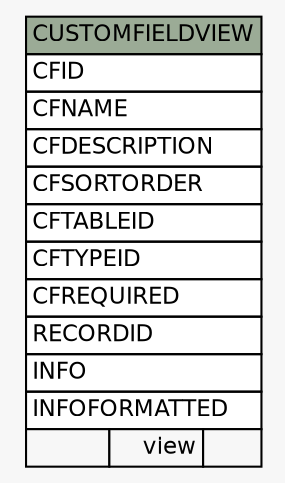 // dot 2.26.3 on Linux 3.5.0-34-generic
// SchemaSpy rev 590
digraph "CUSTOMFIELDVIEW" {
  graph [
    rankdir="RL"
    bgcolor="#f7f7f7"
    nodesep="0.18"
    ranksep="0.46"
    fontname="Helvetica"
    fontsize="11"
  ];
  node [
    fontname="Helvetica"
    fontsize="11"
    shape="plaintext"
  ];
  edge [
    arrowsize="0.8"
  ];
  "CUSTOMFIELDVIEW" [
    label=<
    <TABLE BORDER="0" CELLBORDER="1" CELLSPACING="0" BGCOLOR="#ffffff">
      <TR><TD COLSPAN="3" BGCOLOR="#9bab96" ALIGN="CENTER">CUSTOMFIELDVIEW</TD></TR>
      <TR><TD PORT="CFID" COLSPAN="3" ALIGN="LEFT">CFID</TD></TR>
      <TR><TD PORT="CFNAME" COLSPAN="3" ALIGN="LEFT">CFNAME</TD></TR>
      <TR><TD PORT="CFDESCRIPTION" COLSPAN="3" ALIGN="LEFT">CFDESCRIPTION</TD></TR>
      <TR><TD PORT="CFSORTORDER" COLSPAN="3" ALIGN="LEFT">CFSORTORDER</TD></TR>
      <TR><TD PORT="CFTABLEID" COLSPAN="3" ALIGN="LEFT">CFTABLEID</TD></TR>
      <TR><TD PORT="CFTYPEID" COLSPAN="3" ALIGN="LEFT">CFTYPEID</TD></TR>
      <TR><TD PORT="CFREQUIRED" COLSPAN="3" ALIGN="LEFT">CFREQUIRED</TD></TR>
      <TR><TD PORT="RECORDID" COLSPAN="3" ALIGN="LEFT">RECORDID</TD></TR>
      <TR><TD PORT="INFO" COLSPAN="3" ALIGN="LEFT">INFO</TD></TR>
      <TR><TD PORT="INFOFORMATTED" COLSPAN="3" ALIGN="LEFT">INFOFORMATTED</TD></TR>
      <TR><TD ALIGN="LEFT" BGCOLOR="#f7f7f7">  </TD><TD ALIGN="RIGHT" BGCOLOR="#f7f7f7">view</TD><TD ALIGN="RIGHT" BGCOLOR="#f7f7f7">  </TD></TR>
    </TABLE>>
    URL="tables/CUSTOMFIELDVIEW.html"
    tooltip="CUSTOMFIELDVIEW"
  ];
}
